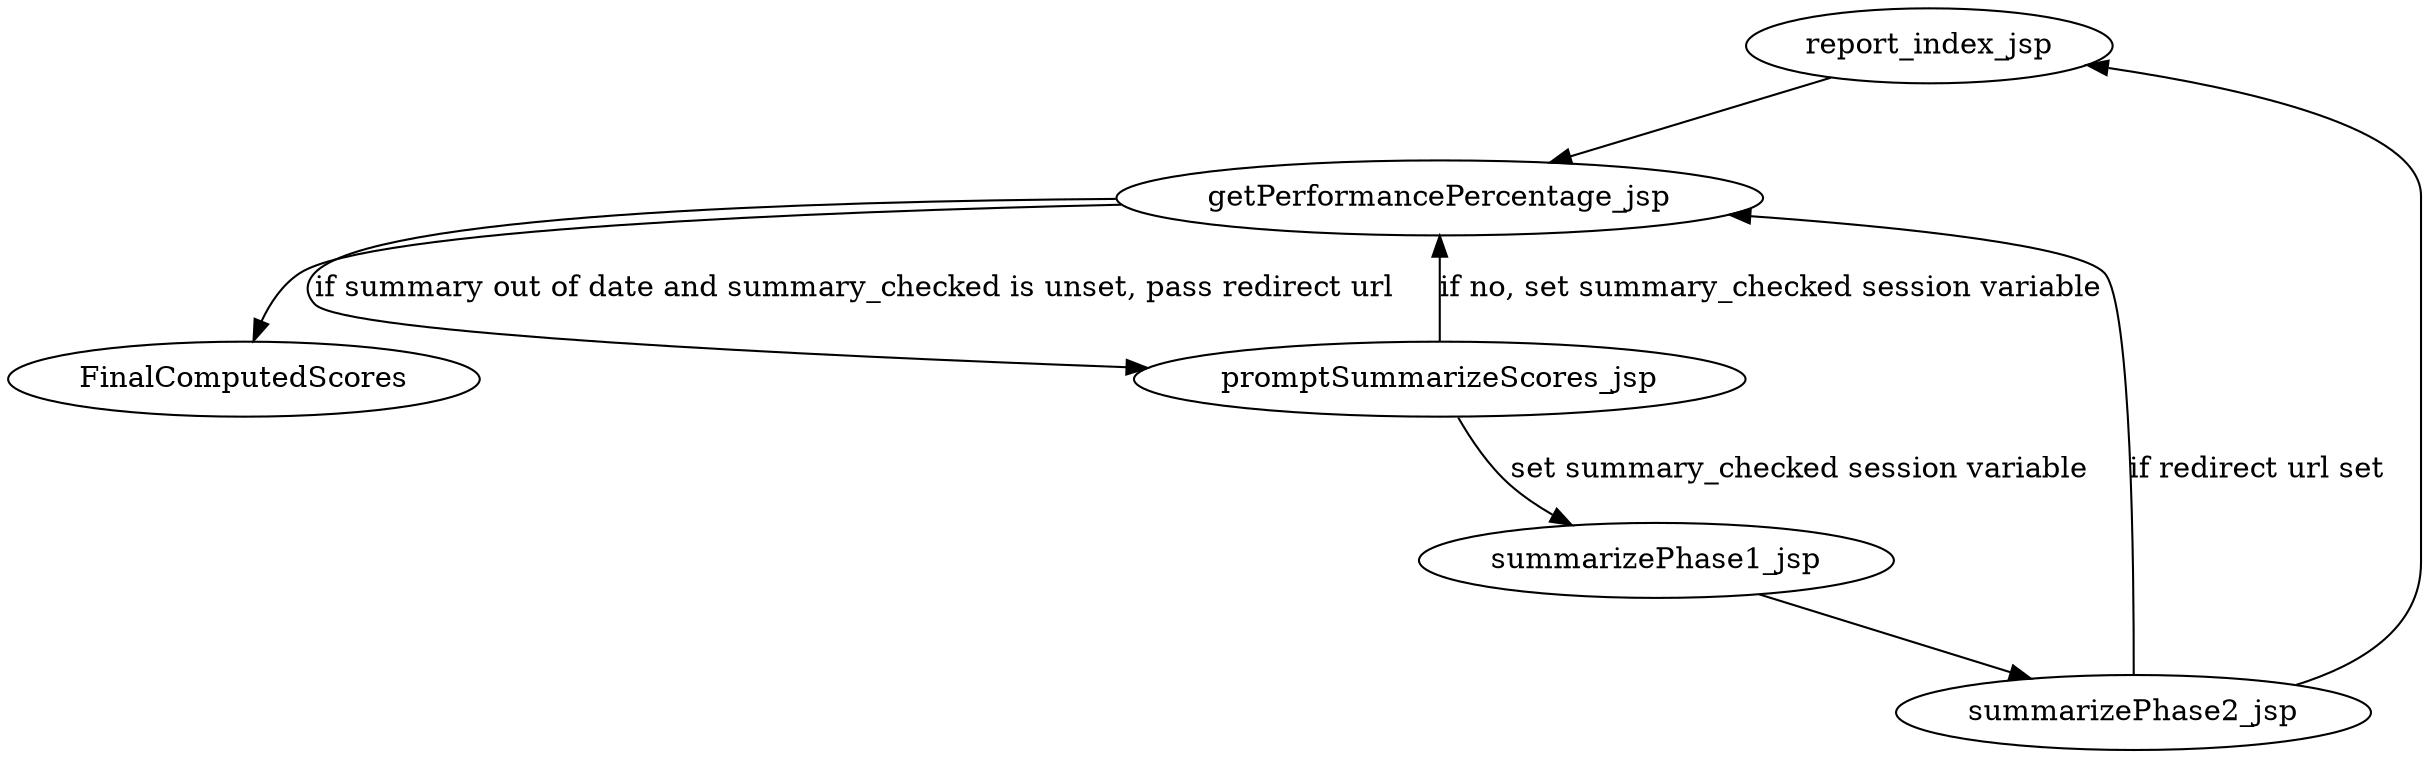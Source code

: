 digraph FinalComputedScores {

report_index_jsp -> getPerformancePercentage_jsp;

getPerformancePercentage_jsp -> FinalComputedScores;

getPerformancePercentage_jsp -> promptSummarizeScores_jsp [label="if summary out of date and summary_checked is unset, pass redirect url"];


promptSummarizeScores_jsp -> summarizePhase1_jsp [label="set summary_checked session variable"];

promptSummarizeScores_jsp -> getPerformancePercentage_jsp [label="if no, set summary_checked session variable"];


summarizePhase1_jsp -> summarizePhase2_jsp;

summarizePhase2_jsp -> report_index_jsp;

summarizePhase2_jsp -> getPerformancePercentage_jsp [label="if redirect url set"];


}
